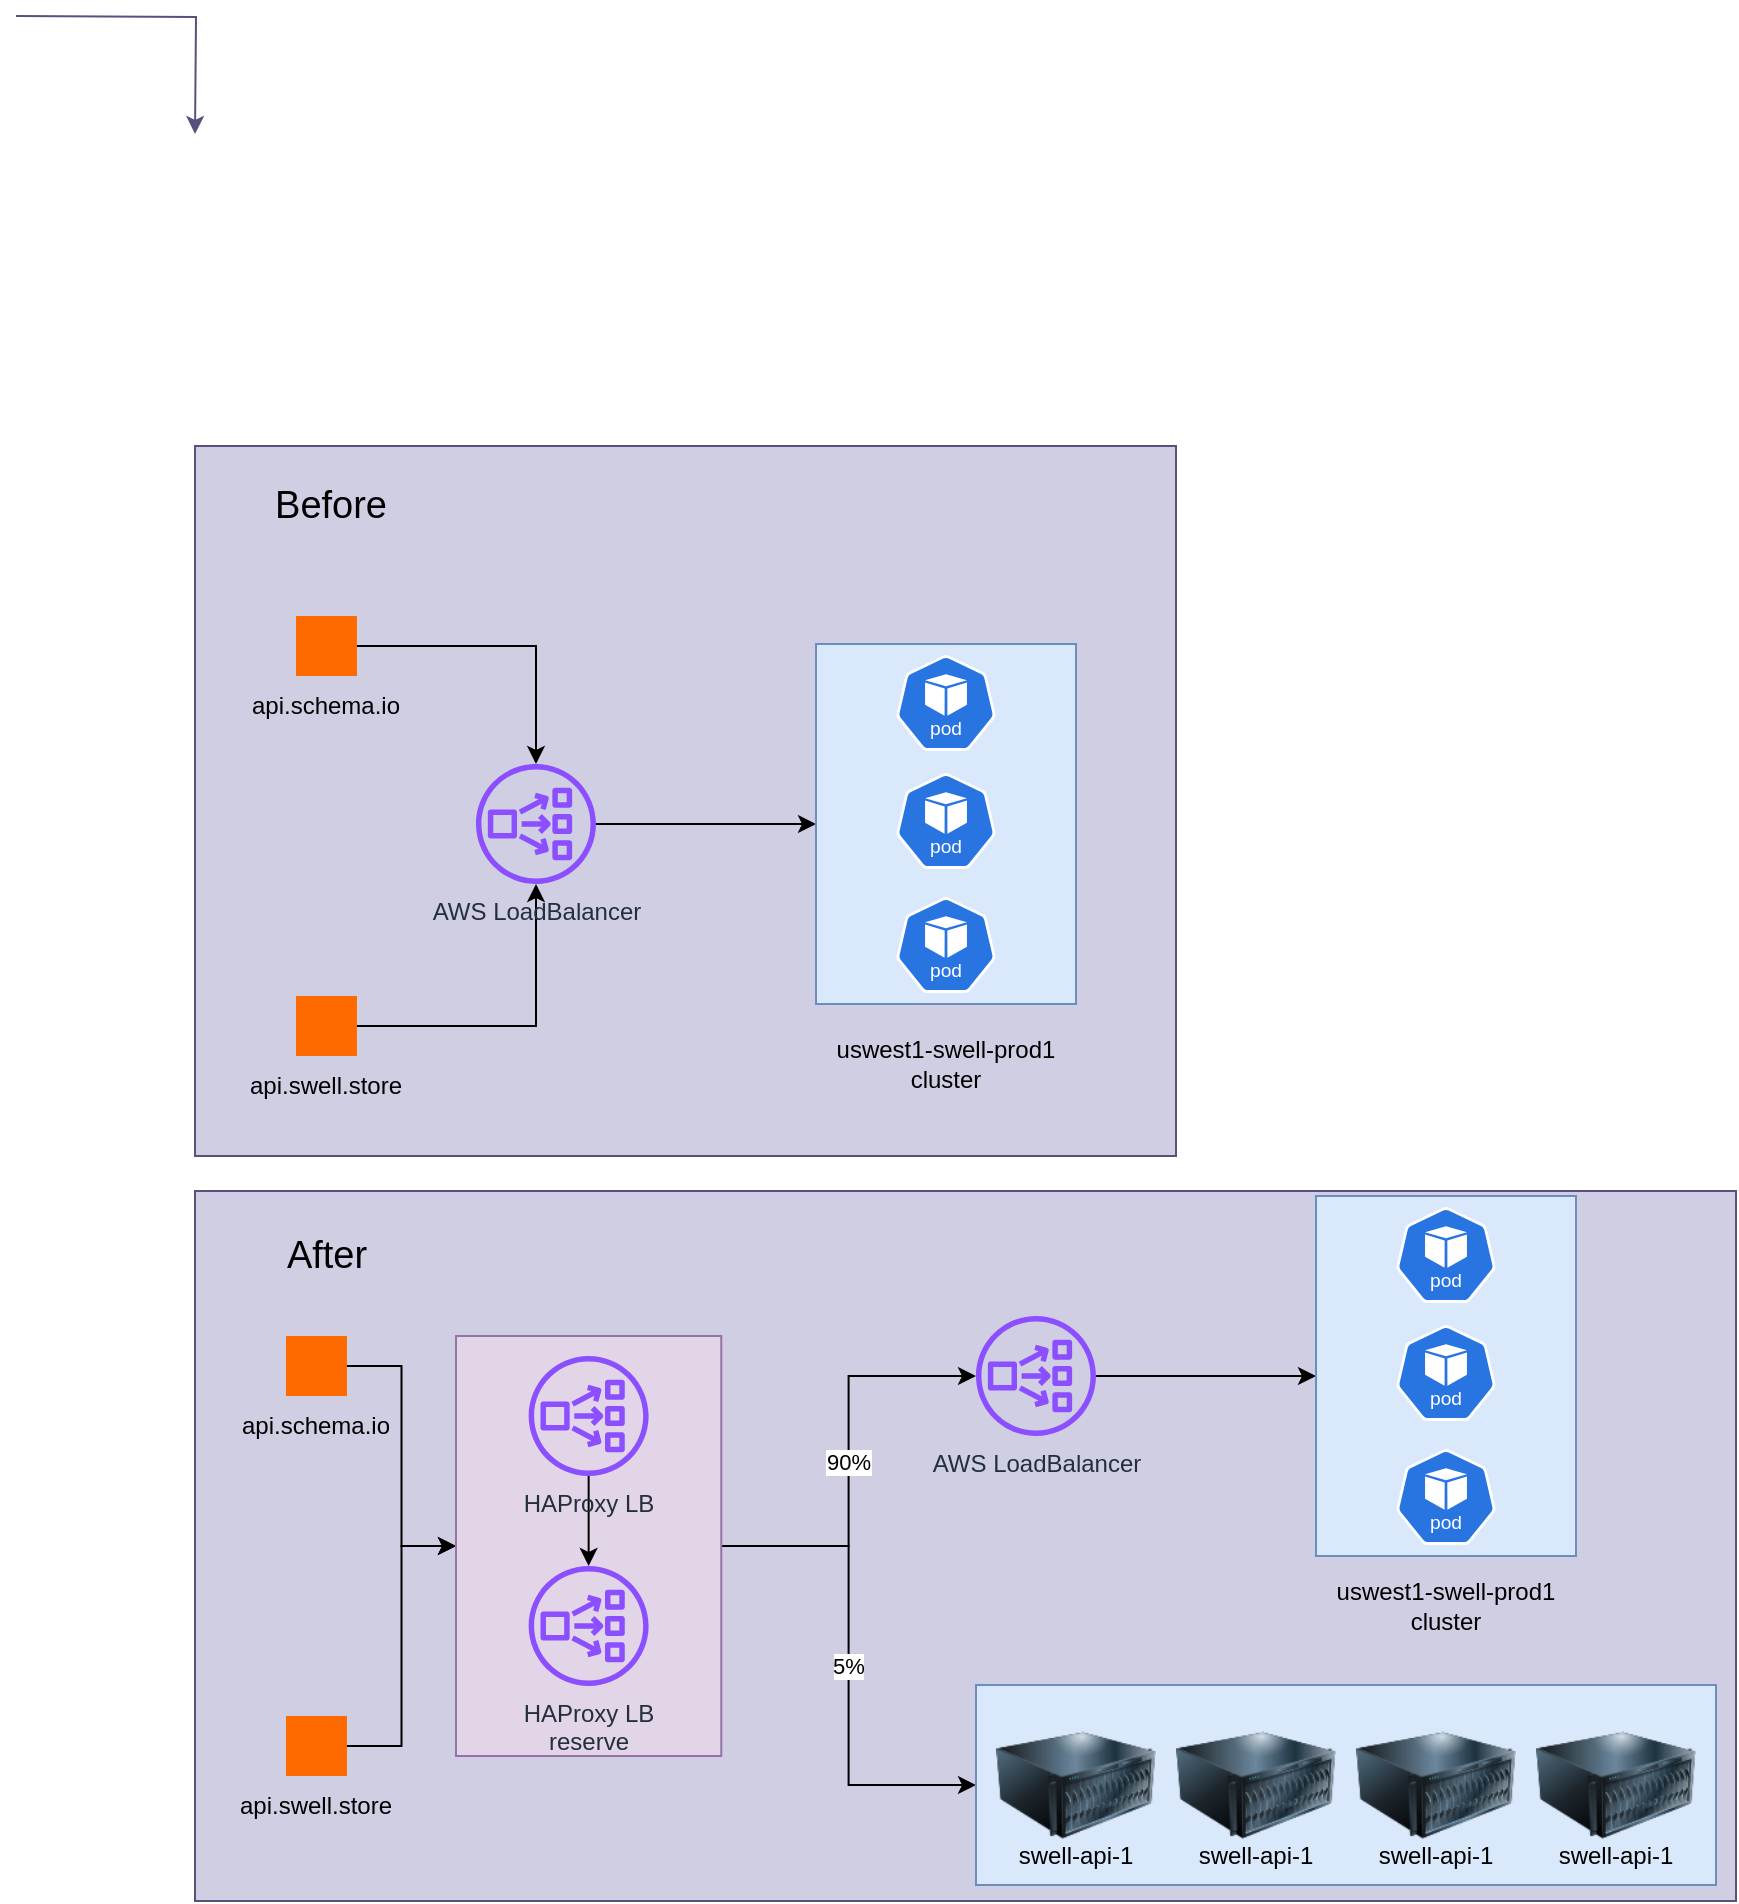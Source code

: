<mxfile version="27.0.6">
  <diagram name="Page-1" id="a64cZJEM1JARjmPZ4o7t">
    <mxGraphModel dx="1839" dy="1973" grid="1" gridSize="10" guides="1" tooltips="1" connect="1" arrows="1" fold="1" page="1" pageScale="1" pageWidth="827" pageHeight="1169" math="0" shadow="0">
      <root>
        <mxCell id="0" />
        <mxCell id="1" parent="0" />
        <mxCell id="hUhZdlzNuwEwYxPV-n_X-53" value="" style="rounded=0;whiteSpace=wrap;html=1;fillColor=#d0cee2;strokeColor=#56517e;" vertex="1" parent="1">
          <mxGeometry x="29.51" y="457.5" width="770.49" height="355" as="geometry" />
        </mxCell>
        <mxCell id="hUhZdlzNuwEwYxPV-n_X-9" style="edgeStyle=orthogonalEdgeStyle;rounded=0;orthogonalLoop=1;jettySize=auto;html=1;fillColor=#d0cee2;strokeColor=#56517e;" edge="1" parent="1">
          <mxGeometry relative="1" as="geometry">
            <mxPoint x="-60" y="-130" as="sourcePoint" />
            <mxPoint x="29.51" y="-71" as="targetPoint" />
          </mxGeometry>
        </mxCell>
        <mxCell id="hUhZdlzNuwEwYxPV-n_X-50" value="" style="rounded=0;whiteSpace=wrap;html=1;fillColor=#d0cee2;strokeColor=#56517e;" vertex="1" parent="1">
          <mxGeometry x="29.51" y="85" width="490.49" height="355" as="geometry" />
        </mxCell>
        <mxCell id="hUhZdlzNuwEwYxPV-n_X-52" style="edgeStyle=orthogonalEdgeStyle;rounded=0;orthogonalLoop=1;jettySize=auto;html=1;" edge="1" parent="1" source="hUhZdlzNuwEwYxPV-n_X-2" target="hUhZdlzNuwEwYxPV-n_X-6">
          <mxGeometry relative="1" as="geometry" />
        </mxCell>
        <mxCell id="hUhZdlzNuwEwYxPV-n_X-2" value="&lt;div&gt;&lt;br&gt;&lt;/div&gt;&lt;div&gt;&lt;br&gt;&lt;/div&gt;" style="points=[];aspect=fixed;html=1;align=center;shadow=0;dashed=0;fillColor=#FF6A00;strokeColor=none;shape=mxgraph.alibaba_cloud.dns_domain_name_system;" vertex="1" parent="1">
          <mxGeometry x="80" y="170" width="30.49" height="30" as="geometry" />
        </mxCell>
        <mxCell id="hUhZdlzNuwEwYxPV-n_X-3" value="api.schema.io" style="text;strokeColor=none;align=center;fillColor=none;html=1;verticalAlign=middle;whiteSpace=wrap;rounded=0;" vertex="1" parent="1">
          <mxGeometry x="65.24" y="200" width="60" height="30" as="geometry" />
        </mxCell>
        <mxCell id="hUhZdlzNuwEwYxPV-n_X-8" style="edgeStyle=orthogonalEdgeStyle;rounded=0;orthogonalLoop=1;jettySize=auto;html=1;" edge="1" parent="1" source="hUhZdlzNuwEwYxPV-n_X-4" target="hUhZdlzNuwEwYxPV-n_X-6">
          <mxGeometry relative="1" as="geometry" />
        </mxCell>
        <mxCell id="hUhZdlzNuwEwYxPV-n_X-4" value="&lt;div&gt;&lt;br&gt;&lt;/div&gt;&lt;div&gt;&lt;br&gt;&lt;/div&gt;" style="points=[];aspect=fixed;html=1;align=center;shadow=0;dashed=0;fillColor=#FF6A00;strokeColor=none;shape=mxgraph.alibaba_cloud.dns_domain_name_system;" vertex="1" parent="1">
          <mxGeometry x="80.0" y="360" width="30.49" height="30" as="geometry" />
        </mxCell>
        <mxCell id="hUhZdlzNuwEwYxPV-n_X-5" value="api.swell.store" style="text;strokeColor=none;align=center;fillColor=none;html=1;verticalAlign=middle;whiteSpace=wrap;rounded=0;" vertex="1" parent="1">
          <mxGeometry x="65.24" y="390" width="60" height="30" as="geometry" />
        </mxCell>
        <mxCell id="hUhZdlzNuwEwYxPV-n_X-15" style="edgeStyle=orthogonalEdgeStyle;rounded=0;orthogonalLoop=1;jettySize=auto;html=1;entryX=0;entryY=0.5;entryDx=0;entryDy=0;" edge="1" parent="1" source="hUhZdlzNuwEwYxPV-n_X-6" target="hUhZdlzNuwEwYxPV-n_X-13">
          <mxGeometry relative="1" as="geometry" />
        </mxCell>
        <mxCell id="hUhZdlzNuwEwYxPV-n_X-6" value="AWS LoadBalancer" style="sketch=0;outlineConnect=0;fontColor=#232F3E;gradientColor=none;fillColor=#8C4FFF;strokeColor=none;dashed=0;verticalLabelPosition=bottom;verticalAlign=top;align=center;html=1;fontSize=12;fontStyle=0;aspect=fixed;pointerEvents=1;shape=mxgraph.aws4.network_load_balancer;" vertex="1" parent="1">
          <mxGeometry x="170" y="244" width="60" height="60" as="geometry" />
        </mxCell>
        <mxCell id="hUhZdlzNuwEwYxPV-n_X-13" value="" style="rounded=0;whiteSpace=wrap;html=1;fillColor=#dae8fc;strokeColor=#6c8ebf;" vertex="1" parent="1">
          <mxGeometry x="340" y="184" width="130" height="180" as="geometry" />
        </mxCell>
        <mxCell id="hUhZdlzNuwEwYxPV-n_X-10" value="" style="aspect=fixed;sketch=0;html=1;dashed=0;whitespace=wrap;verticalLabelPosition=bottom;verticalAlign=top;fillColor=#2875E2;strokeColor=#ffffff;points=[[0.005,0.63,0],[0.1,0.2,0],[0.9,0.2,0],[0.5,0,0],[0.995,0.63,0],[0.72,0.99,0],[0.5,1,0],[0.28,0.99,0]];shape=mxgraph.kubernetes.icon2;kubernetesLabel=1;prIcon=pod" vertex="1" parent="1">
          <mxGeometry x="380" y="189.5" width="50" height="48" as="geometry" />
        </mxCell>
        <mxCell id="hUhZdlzNuwEwYxPV-n_X-11" value="" style="aspect=fixed;sketch=0;html=1;dashed=0;whitespace=wrap;verticalLabelPosition=bottom;verticalAlign=top;fillColor=#2875E2;strokeColor=#ffffff;points=[[0.005,0.63,0],[0.1,0.2,0],[0.9,0.2,0],[0.5,0,0],[0.995,0.63,0],[0.72,0.99,0],[0.5,1,0],[0.28,0.99,0]];shape=mxgraph.kubernetes.icon2;kubernetesLabel=1;prIcon=pod" vertex="1" parent="1">
          <mxGeometry x="380" y="310.5" width="50" height="48" as="geometry" />
        </mxCell>
        <mxCell id="hUhZdlzNuwEwYxPV-n_X-12" value="" style="aspect=fixed;sketch=0;html=1;dashed=0;whitespace=wrap;verticalLabelPosition=bottom;verticalAlign=top;fillColor=#2875E2;strokeColor=#ffffff;points=[[0.005,0.63,0],[0.1,0.2,0],[0.9,0.2,0],[0.5,0,0],[0.995,0.63,0],[0.72,0.99,0],[0.5,1,0],[0.28,0.99,0]];shape=mxgraph.kubernetes.icon2;kubernetesLabel=1;prIcon=pod" vertex="1" parent="1">
          <mxGeometry x="380" y="248.5" width="50" height="48" as="geometry" />
        </mxCell>
        <mxCell id="hUhZdlzNuwEwYxPV-n_X-14" value="uswest1-swell-prod1 cluster" style="text;strokeColor=none;align=center;fillColor=none;html=1;verticalAlign=middle;whiteSpace=wrap;rounded=0;" vertex="1" parent="1">
          <mxGeometry x="335" y="358.5" width="140" height="70" as="geometry" />
        </mxCell>
        <mxCell id="hUhZdlzNuwEwYxPV-n_X-16" value="Before" style="text;strokeColor=none;align=center;fillColor=none;html=1;verticalAlign=middle;whiteSpace=wrap;rounded=0;fontSize=19;" vertex="1" parent="1">
          <mxGeometry x="70" y="100" width="55.24" height="30" as="geometry" />
        </mxCell>
        <mxCell id="hUhZdlzNuwEwYxPV-n_X-35" style="edgeStyle=orthogonalEdgeStyle;rounded=0;orthogonalLoop=1;jettySize=auto;html=1;entryX=0;entryY=0.5;entryDx=0;entryDy=0;" edge="1" parent="1" source="hUhZdlzNuwEwYxPV-n_X-18" target="hUhZdlzNuwEwYxPV-n_X-34">
          <mxGeometry relative="1" as="geometry" />
        </mxCell>
        <mxCell id="hUhZdlzNuwEwYxPV-n_X-18" value="&lt;div&gt;&lt;br&gt;&lt;/div&gt;&lt;div&gt;&lt;br&gt;&lt;/div&gt;" style="points=[];aspect=fixed;html=1;align=center;shadow=0;dashed=0;fillColor=#FF6A00;strokeColor=none;shape=mxgraph.alibaba_cloud.dns_domain_name_system;" vertex="1" parent="1">
          <mxGeometry x="75" y="530" width="30.49" height="30" as="geometry" />
        </mxCell>
        <mxCell id="hUhZdlzNuwEwYxPV-n_X-19" value="api.schema.io" style="text;strokeColor=none;align=center;fillColor=none;html=1;verticalAlign=middle;whiteSpace=wrap;rounded=0;" vertex="1" parent="1">
          <mxGeometry x="60.24" y="560" width="60" height="30" as="geometry" />
        </mxCell>
        <mxCell id="hUhZdlzNuwEwYxPV-n_X-36" style="edgeStyle=orthogonalEdgeStyle;rounded=0;orthogonalLoop=1;jettySize=auto;html=1;entryX=0;entryY=0.5;entryDx=0;entryDy=0;" edge="1" parent="1" source="hUhZdlzNuwEwYxPV-n_X-21" target="hUhZdlzNuwEwYxPV-n_X-34">
          <mxGeometry relative="1" as="geometry" />
        </mxCell>
        <mxCell id="hUhZdlzNuwEwYxPV-n_X-21" value="&lt;div&gt;&lt;br&gt;&lt;/div&gt;&lt;div&gt;&lt;br&gt;&lt;/div&gt;" style="points=[];aspect=fixed;html=1;align=center;shadow=0;dashed=0;fillColor=#FF6A00;strokeColor=none;shape=mxgraph.alibaba_cloud.dns_domain_name_system;" vertex="1" parent="1">
          <mxGeometry x="75" y="720" width="30.49" height="30" as="geometry" />
        </mxCell>
        <mxCell id="hUhZdlzNuwEwYxPV-n_X-22" value="api.swell.store" style="text;strokeColor=none;align=center;fillColor=none;html=1;verticalAlign=middle;whiteSpace=wrap;rounded=0;" vertex="1" parent="1">
          <mxGeometry x="60.24" y="750" width="60" height="30" as="geometry" />
        </mxCell>
        <mxCell id="hUhZdlzNuwEwYxPV-n_X-23" style="edgeStyle=orthogonalEdgeStyle;rounded=0;orthogonalLoop=1;jettySize=auto;html=1;entryX=0;entryY=0.5;entryDx=0;entryDy=0;" edge="1" parent="1" source="hUhZdlzNuwEwYxPV-n_X-24" target="hUhZdlzNuwEwYxPV-n_X-25">
          <mxGeometry relative="1" as="geometry" />
        </mxCell>
        <mxCell id="hUhZdlzNuwEwYxPV-n_X-24" value="AWS LoadBalancer" style="sketch=0;outlineConnect=0;fontColor=#232F3E;gradientColor=none;fillColor=#8C4FFF;strokeColor=none;dashed=0;verticalLabelPosition=bottom;verticalAlign=top;align=center;html=1;fontSize=12;fontStyle=0;aspect=fixed;pointerEvents=1;shape=mxgraph.aws4.network_load_balancer;" vertex="1" parent="1">
          <mxGeometry x="420" y="520" width="60" height="60" as="geometry" />
        </mxCell>
        <mxCell id="hUhZdlzNuwEwYxPV-n_X-25" value="" style="rounded=0;whiteSpace=wrap;html=1;fillColor=#dae8fc;strokeColor=#6c8ebf;" vertex="1" parent="1">
          <mxGeometry x="590" y="460" width="130" height="180" as="geometry" />
        </mxCell>
        <mxCell id="hUhZdlzNuwEwYxPV-n_X-26" value="" style="aspect=fixed;sketch=0;html=1;dashed=0;whitespace=wrap;verticalLabelPosition=bottom;verticalAlign=top;fillColor=#2875E2;strokeColor=#ffffff;points=[[0.005,0.63,0],[0.1,0.2,0],[0.9,0.2,0],[0.5,0,0],[0.995,0.63,0],[0.72,0.99,0],[0.5,1,0],[0.28,0.99,0]];shape=mxgraph.kubernetes.icon2;kubernetesLabel=1;prIcon=pod" vertex="1" parent="1">
          <mxGeometry x="630" y="465.5" width="50" height="48" as="geometry" />
        </mxCell>
        <mxCell id="hUhZdlzNuwEwYxPV-n_X-27" value="" style="aspect=fixed;sketch=0;html=1;dashed=0;whitespace=wrap;verticalLabelPosition=bottom;verticalAlign=top;fillColor=#2875E2;strokeColor=#ffffff;points=[[0.005,0.63,0],[0.1,0.2,0],[0.9,0.2,0],[0.5,0,0],[0.995,0.63,0],[0.72,0.99,0],[0.5,1,0],[0.28,0.99,0]];shape=mxgraph.kubernetes.icon2;kubernetesLabel=1;prIcon=pod" vertex="1" parent="1">
          <mxGeometry x="630" y="586.5" width="50" height="48" as="geometry" />
        </mxCell>
        <mxCell id="hUhZdlzNuwEwYxPV-n_X-28" value="" style="aspect=fixed;sketch=0;html=1;dashed=0;whitespace=wrap;verticalLabelPosition=bottom;verticalAlign=top;fillColor=#2875E2;strokeColor=#ffffff;points=[[0.005,0.63,0],[0.1,0.2,0],[0.9,0.2,0],[0.5,0,0],[0.995,0.63,0],[0.72,0.99,0],[0.5,1,0],[0.28,0.99,0]];shape=mxgraph.kubernetes.icon2;kubernetesLabel=1;prIcon=pod" vertex="1" parent="1">
          <mxGeometry x="630" y="524.5" width="50" height="48" as="geometry" />
        </mxCell>
        <mxCell id="hUhZdlzNuwEwYxPV-n_X-29" value="uswest1-swell-prod1 cluster" style="text;strokeColor=none;align=center;fillColor=none;html=1;verticalAlign=middle;whiteSpace=wrap;rounded=0;" vertex="1" parent="1">
          <mxGeometry x="585" y="629.5" width="140" height="70" as="geometry" />
        </mxCell>
        <mxCell id="hUhZdlzNuwEwYxPV-n_X-30" value="After" style="text;strokeColor=none;align=center;fillColor=none;html=1;verticalAlign=middle;whiteSpace=wrap;rounded=0;fontSize=19;" vertex="1" parent="1">
          <mxGeometry x="67.62" y="474.5" width="55.24" height="30" as="geometry" />
        </mxCell>
        <mxCell id="hUhZdlzNuwEwYxPV-n_X-38" value="90%" style="edgeStyle=orthogonalEdgeStyle;rounded=0;orthogonalLoop=1;jettySize=auto;html=1;" edge="1" parent="1" source="hUhZdlzNuwEwYxPV-n_X-34" target="hUhZdlzNuwEwYxPV-n_X-24">
          <mxGeometry relative="1" as="geometry" />
        </mxCell>
        <mxCell id="hUhZdlzNuwEwYxPV-n_X-49" value="5%" style="edgeStyle=orthogonalEdgeStyle;rounded=0;orthogonalLoop=1;jettySize=auto;html=1;entryX=0;entryY=0.5;entryDx=0;entryDy=0;" edge="1" parent="1" source="hUhZdlzNuwEwYxPV-n_X-34" target="hUhZdlzNuwEwYxPV-n_X-39">
          <mxGeometry relative="1" as="geometry" />
        </mxCell>
        <mxCell id="hUhZdlzNuwEwYxPV-n_X-34" value="" style="rounded=0;whiteSpace=wrap;html=1;shadow=0;fillColor=#e1d5e7;strokeColor=#9673a6;" vertex="1" parent="1">
          <mxGeometry x="160" y="530" width="132.63" height="210" as="geometry" />
        </mxCell>
        <mxCell id="hUhZdlzNuwEwYxPV-n_X-37" style="edgeStyle=orthogonalEdgeStyle;rounded=0;orthogonalLoop=1;jettySize=auto;html=1;" edge="1" parent="1" source="hUhZdlzNuwEwYxPV-n_X-31" target="hUhZdlzNuwEwYxPV-n_X-32">
          <mxGeometry relative="1" as="geometry" />
        </mxCell>
        <mxCell id="hUhZdlzNuwEwYxPV-n_X-31" value="HAProxy LB" style="sketch=0;outlineConnect=0;fontColor=#232F3E;gradientColor=none;fillColor=#8C4FFF;strokeColor=none;dashed=0;verticalLabelPosition=bottom;verticalAlign=top;align=center;html=1;fontSize=12;fontStyle=0;aspect=fixed;pointerEvents=1;shape=mxgraph.aws4.network_load_balancer;shadow=0;" vertex="1" parent="1">
          <mxGeometry x="196.32" y="540" width="60" height="60" as="geometry" />
        </mxCell>
        <mxCell id="hUhZdlzNuwEwYxPV-n_X-32" value="HAProxy LB&lt;br&gt;reserve" style="sketch=0;outlineConnect=0;fontColor=#232F3E;gradientColor=none;fillColor=#8C4FFF;strokeColor=none;dashed=0;verticalLabelPosition=bottom;verticalAlign=top;align=center;html=1;fontSize=12;fontStyle=0;aspect=fixed;pointerEvents=1;shape=mxgraph.aws4.network_load_balancer;shadow=0;" vertex="1" parent="1">
          <mxGeometry x="196.32" y="645" width="60" height="60" as="geometry" />
        </mxCell>
        <mxCell id="hUhZdlzNuwEwYxPV-n_X-39" value="" style="rounded=0;whiteSpace=wrap;html=1;fillColor=#dae8fc;strokeColor=#6c8ebf;" vertex="1" parent="1">
          <mxGeometry x="420" y="704.5" width="370" height="100" as="geometry" />
        </mxCell>
        <mxCell id="hUhZdlzNuwEwYxPV-n_X-40" value="" style="image;html=1;image=img/lib/clip_art/computers/Server_128x128.png" vertex="1" parent="1">
          <mxGeometry x="430" y="714.5" width="80" height="80" as="geometry" />
        </mxCell>
        <mxCell id="hUhZdlzNuwEwYxPV-n_X-42" value="swell-api-1" style="text;strokeColor=none;align=center;fillColor=none;html=1;verticalAlign=middle;whiteSpace=wrap;rounded=0;" vertex="1" parent="1">
          <mxGeometry x="440" y="774.5" width="60" height="30" as="geometry" />
        </mxCell>
        <mxCell id="hUhZdlzNuwEwYxPV-n_X-43" value="" style="image;html=1;image=img/lib/clip_art/computers/Server_128x128.png" vertex="1" parent="1">
          <mxGeometry x="520" y="714.5" width="80" height="80" as="geometry" />
        </mxCell>
        <mxCell id="hUhZdlzNuwEwYxPV-n_X-44" value="swell-api-1" style="text;strokeColor=none;align=center;fillColor=none;html=1;verticalAlign=middle;whiteSpace=wrap;rounded=0;" vertex="1" parent="1">
          <mxGeometry x="530" y="774.5" width="60" height="30" as="geometry" />
        </mxCell>
        <mxCell id="hUhZdlzNuwEwYxPV-n_X-45" value="" style="image;html=1;image=img/lib/clip_art/computers/Server_128x128.png" vertex="1" parent="1">
          <mxGeometry x="610" y="714.5" width="80" height="80" as="geometry" />
        </mxCell>
        <mxCell id="hUhZdlzNuwEwYxPV-n_X-46" value="swell-api-1" style="text;strokeColor=none;align=center;fillColor=none;html=1;verticalAlign=middle;whiteSpace=wrap;rounded=0;" vertex="1" parent="1">
          <mxGeometry x="620" y="774.5" width="60" height="30" as="geometry" />
        </mxCell>
        <mxCell id="hUhZdlzNuwEwYxPV-n_X-47" value="" style="image;html=1;image=img/lib/clip_art/computers/Server_128x128.png" vertex="1" parent="1">
          <mxGeometry x="700" y="714.5" width="80" height="80" as="geometry" />
        </mxCell>
        <mxCell id="hUhZdlzNuwEwYxPV-n_X-48" value="swell-api-1" style="text;strokeColor=none;align=center;fillColor=none;html=1;verticalAlign=middle;whiteSpace=wrap;rounded=0;" vertex="1" parent="1">
          <mxGeometry x="710" y="774.5" width="60" height="30" as="geometry" />
        </mxCell>
      </root>
    </mxGraphModel>
  </diagram>
</mxfile>
